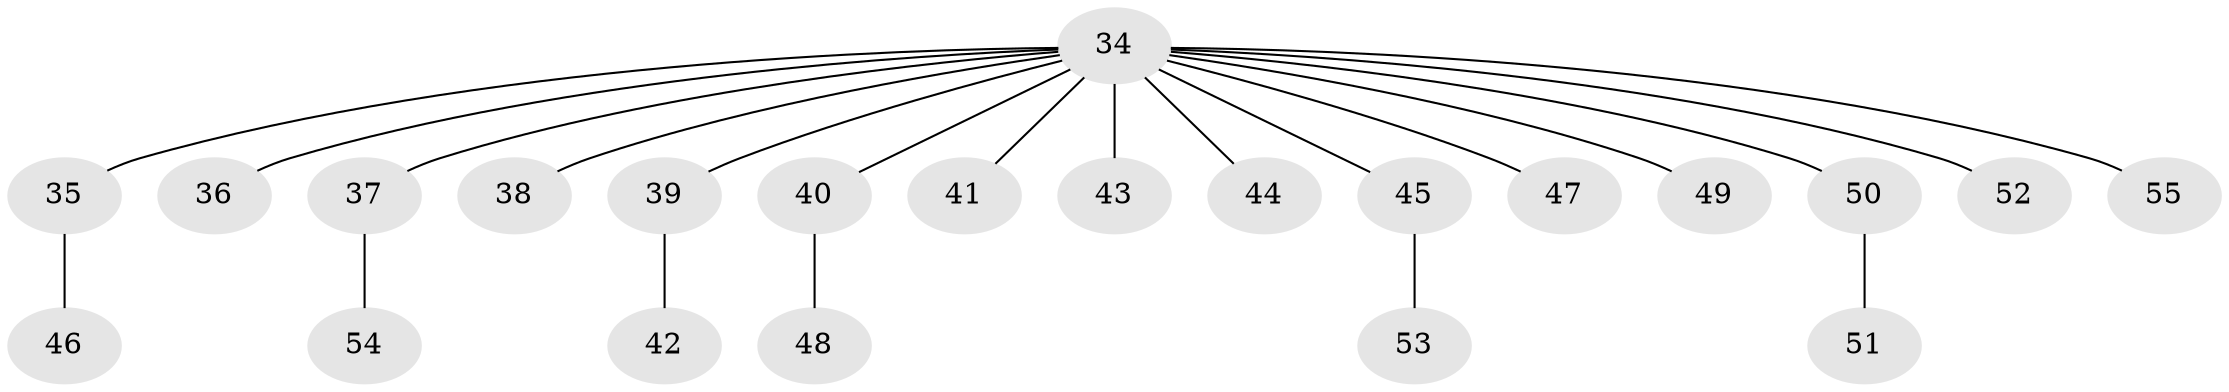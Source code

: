 // original degree distribution, {2: 0.2909090909090909, 4: 0.05454545454545454, 8: 0.01818181818181818, 3: 0.14545454545454545, 6: 0.01818181818181818, 1: 0.4727272727272727}
// Generated by graph-tools (version 1.1) at 2025/56/03/04/25 21:56:40]
// undirected, 22 vertices, 21 edges
graph export_dot {
graph [start="1"]
  node [color=gray90,style=filled];
  34 [super="+33"];
  35;
  36;
  37;
  38;
  39;
  40 [super="+12+15"];
  41;
  42;
  43;
  44;
  45;
  46;
  47;
  48;
  49;
  50;
  51;
  52;
  53;
  54;
  55;
  34 -- 35;
  34 -- 36;
  34 -- 37;
  34 -- 38;
  34 -- 39;
  34 -- 40;
  34 -- 41;
  34 -- 43;
  34 -- 44;
  34 -- 45;
  34 -- 47;
  34 -- 49;
  34 -- 50;
  34 -- 52;
  34 -- 55;
  35 -- 46;
  37 -- 54;
  39 -- 42;
  40 -- 48;
  45 -- 53;
  50 -- 51;
}
